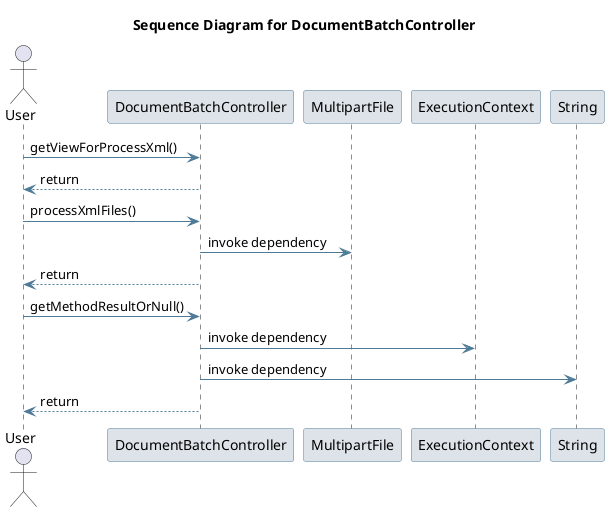 @startuml
skinparam sequence {
 ArrowColor #4D7A97 
 ParticipantBorderColor #4D7A97 
 ParticipantBackgroundColor #DEE3E9 
}
title Sequence Diagram for DocumentBatchController

actor User
User -> DocumentBatchController: getViewForProcessXml()
DocumentBatchController --> User : return
User -> DocumentBatchController: processXmlFiles()
participant MultipartFile
DocumentBatchController -> MultipartFile: invoke dependency
DocumentBatchController --> User : return
User -> DocumentBatchController: getMethodResultOrNull()
participant ExecutionContext
DocumentBatchController -> ExecutionContext: invoke dependency
participant String
DocumentBatchController -> String: invoke dependency
DocumentBatchController --> User : return
@enduml